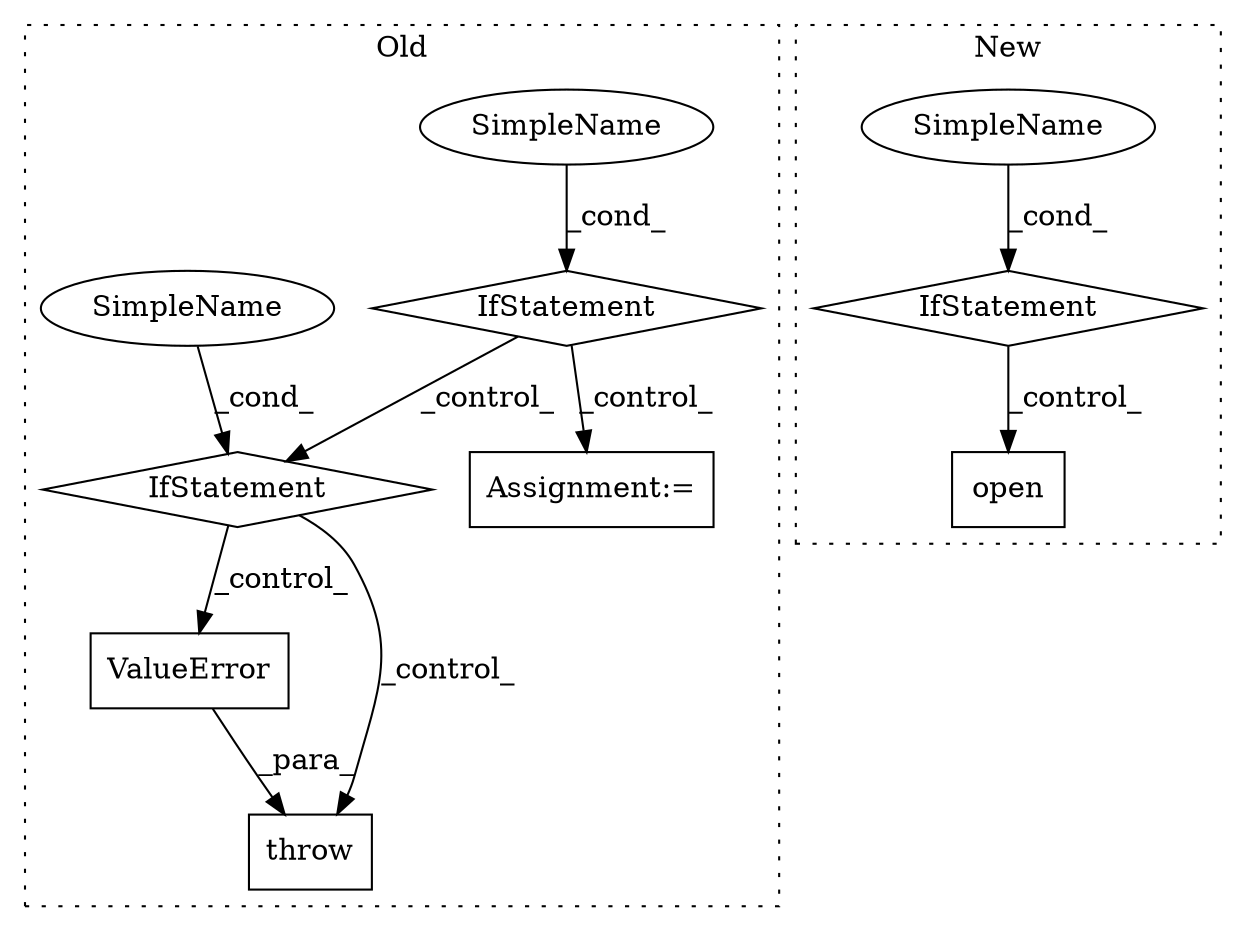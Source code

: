 digraph G {
subgraph cluster0 {
1 [label="ValueError" a="32" s="1463,1521" l="11,1" shape="box"];
3 [label="IfStatement" a="25" s="1411,1445" l="4,2" shape="diamond"];
4 [label="SimpleName" a="42" s="1255" l="15" shape="ellipse"];
5 [label="IfStatement" a="25" s="1251,1270" l="4,2" shape="diamond"];
6 [label="throw" a="53" s="1457" l="6" shape="box"];
8 [label="SimpleName" a="42" s="" l="" shape="ellipse"];
10 [label="Assignment:=" a="7" s="1281" l="1" shape="box"];
label = "Old";
style="dotted";
}
subgraph cluster1 {
2 [label="open" a="32" s="1743,1759" l="5,1" shape="box"];
7 [label="IfStatement" a="25" s="1661,1680" l="4,2" shape="diamond"];
9 [label="SimpleName" a="42" s="1665" l="15" shape="ellipse"];
label = "New";
style="dotted";
}
1 -> 6 [label="_para_"];
3 -> 1 [label="_control_"];
3 -> 6 [label="_control_"];
4 -> 5 [label="_cond_"];
5 -> 3 [label="_control_"];
5 -> 10 [label="_control_"];
7 -> 2 [label="_control_"];
8 -> 3 [label="_cond_"];
9 -> 7 [label="_cond_"];
}